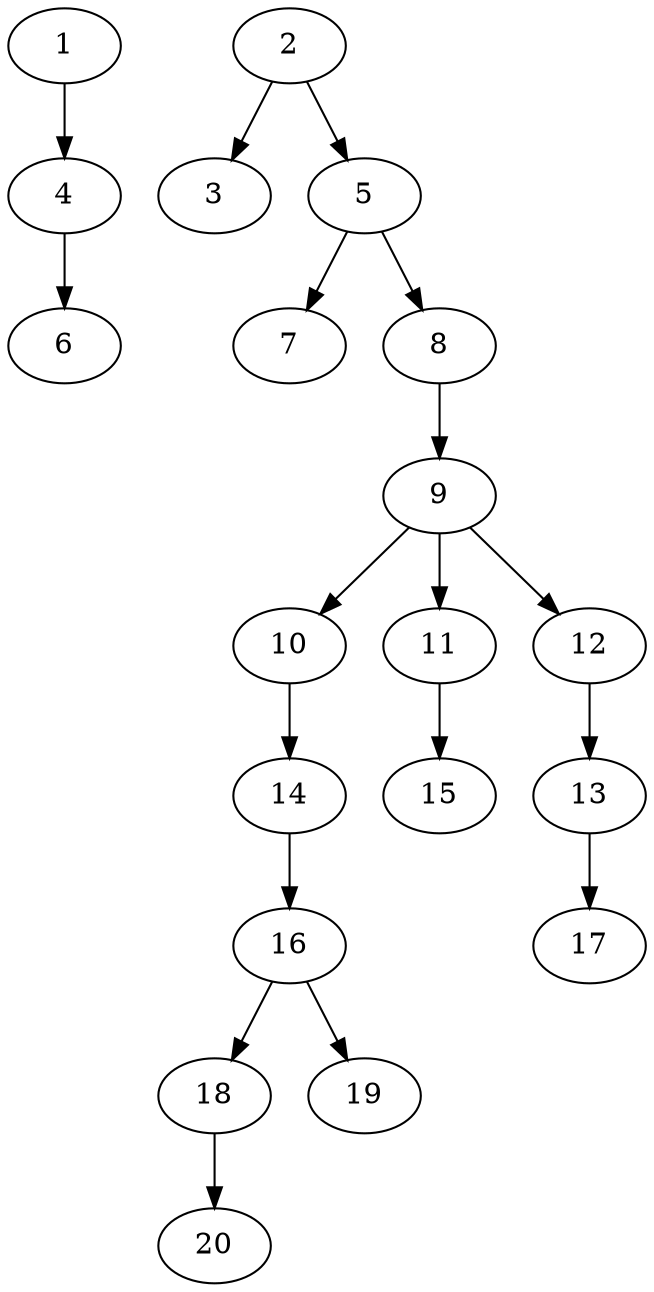 // DAG (tier=1-easy, mode=data, n=20, ccr=0.339, fat=0.434, density=0.239, regular=0.624, jump=0.066, mindata=1048576, maxdata=8388608)
// DAG automatically generated by daggen at Sun Aug 24 16:33:33 2025
// /home/ermia/Project/Environments/daggen/bin/daggen --dot --ccr 0.339 --fat 0.434 --regular 0.624 --density 0.239 --jump 0.066 --mindata 1048576 --maxdata 8388608 -n 20 
digraph G {
  1 [size="513533234310398", alpha="0.04", expect_size="256766617155199"]
  1 -> 4 [size ="9020848996352"]
  2 [size="7507644400956220", alpha="0.20", expect_size="3753822200478110"]
  2 -> 3 [size ="172445923278848"]
  2 -> 5 [size ="172445923278848"]
  3 [size="24124066478798076", alpha="0.16", expect_size="12062033239399038"]
  4 [size="227091754969347391488", alpha="0.00", expect_size="113545877484673695744"]
  4 -> 6 [size ="297776827072512"]
  5 [size="58177258643569770496", alpha="0.17", expect_size="29088629321784885248"]
  5 -> 7 [size ="120113592270848"]
  5 -> 8 [size ="120113592270848"]
  6 [size="6503811313974304", alpha="0.01", expect_size="3251905656987152"]
  7 [size="188364281048840798208", alpha="0.09", expect_size="94182140524420399104"]
  8 [size="253604892157624896", alpha="0.15", expect_size="126802446078812448"]
  8 -> 9 [size ="335909929091072"]
  9 [size="1998090726801408000", alpha="0.10", expect_size="999045363400704000"]
  9 -> 10 [size ="12691125043200"]
  9 -> 11 [size ="12691125043200"]
  9 -> 12 [size ="12691125043200"]
  10 [size="36050048772299728", alpha="0.02", expect_size="18025024386149864"]
  10 -> 14 [size ="82287412641792"]
  11 [size="235275265874282528", alpha="0.13", expect_size="117637632937141264"]
  11 -> 15 [size ="536870912000000"]
  12 [size="8932000583031808", alpha="0.17", expect_size="4466000291515904"]
  12 -> 13 [size ="157131915395072"]
  13 [size="3003536052108394496", alpha="0.08", expect_size="1501768026054197248"]
  13 -> 17 [size ="16653744078848"]
  14 [size="3243680651953747", alpha="0.06", expect_size="1621840325976873"]
  14 -> 16 [size ="294984561459200"]
  15 [size="64876418408462155776", alpha="0.03", expect_size="32438209204231077888"]
  16 [size="183560325562368000000", alpha="0.13", expect_size="91780162781184000000"]
  16 -> 18 [size ="258390097920000"]
  16 -> 19 [size ="258390097920000"]
  17 [size="147078264070285024", alpha="0.11", expect_size="73539132035142512"]
  18 [size="944060517498574848", alpha="0.17", expect_size="472030258749287424"]
  18 -> 20 [size ="452680459747328"]
  19 [size="560028057535428480", alpha="0.03", expect_size="280014028767714240"]
  20 [size="2868075616385215", alpha="0.10", expect_size="1434037808192607"]
}